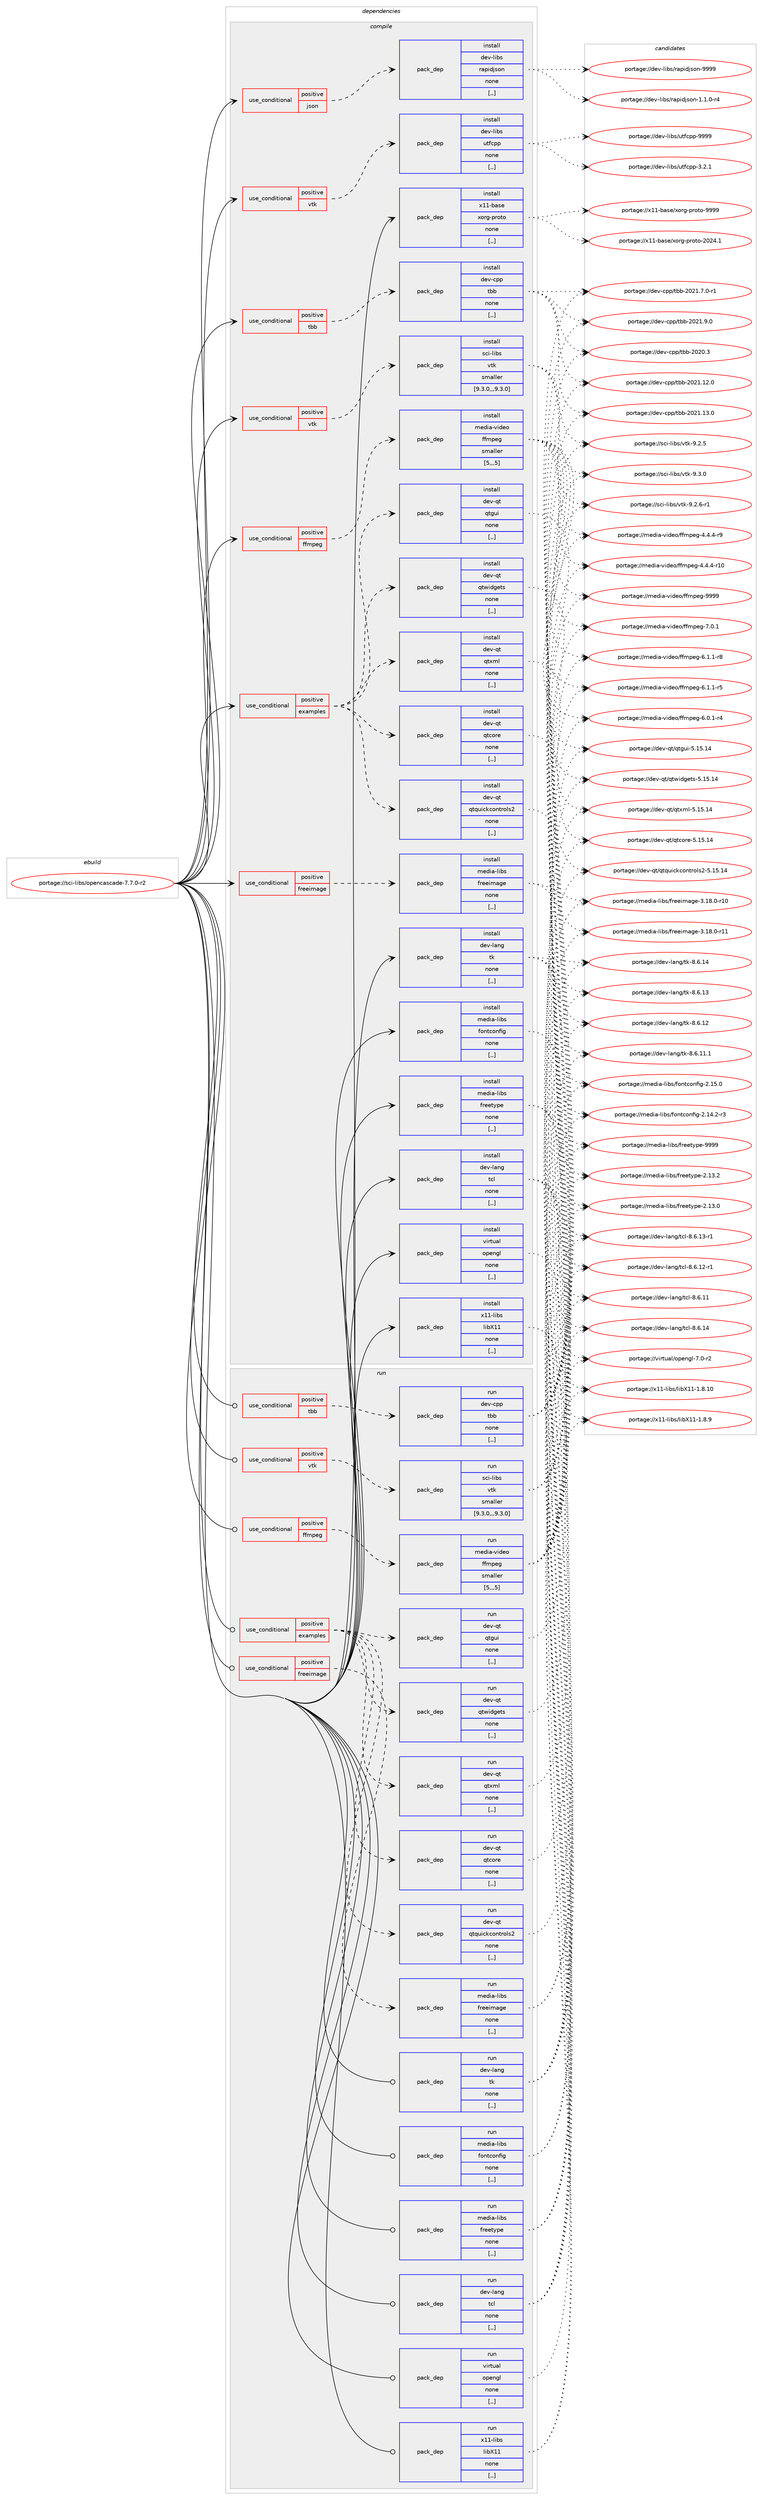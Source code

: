 digraph prolog {

# *************
# Graph options
# *************

newrank=true;
concentrate=true;
compound=true;
graph [rankdir=LR,fontname=Helvetica,fontsize=10,ranksep=1.5];#, ranksep=2.5, nodesep=0.2];
edge  [arrowhead=vee];
node  [fontname=Helvetica,fontsize=10];

# **********
# The ebuild
# **********

subgraph cluster_leftcol {
color=gray;
label=<<i>ebuild</i>>;
id [label="portage://sci-libs/opencascade-7.7.0-r2", color=red, width=4, href="../sci-libs/opencascade-7.7.0-r2.svg"];
}

# ****************
# The dependencies
# ****************

subgraph cluster_midcol {
color=gray;
label=<<i>dependencies</i>>;
subgraph cluster_compile {
fillcolor="#eeeeee";
style=filled;
label=<<i>compile</i>>;
subgraph cond107157 {
dependency404727 [label=<<TABLE BORDER="0" CELLBORDER="1" CELLSPACING="0" CELLPADDING="4"><TR><TD ROWSPAN="3" CELLPADDING="10">use_conditional</TD></TR><TR><TD>positive</TD></TR><TR><TD>examples</TD></TR></TABLE>>, shape=none, color=red];
subgraph pack294697 {
dependency404728 [label=<<TABLE BORDER="0" CELLBORDER="1" CELLSPACING="0" CELLPADDING="4" WIDTH="220"><TR><TD ROWSPAN="6" CELLPADDING="30">pack_dep</TD></TR><TR><TD WIDTH="110">install</TD></TR><TR><TD>dev-qt</TD></TR><TR><TD>qtcore</TD></TR><TR><TD>none</TD></TR><TR><TD>[,,]</TD></TR></TABLE>>, shape=none, color=blue];
}
dependency404727:e -> dependency404728:w [weight=20,style="dashed",arrowhead="vee"];
subgraph pack294698 {
dependency404729 [label=<<TABLE BORDER="0" CELLBORDER="1" CELLSPACING="0" CELLPADDING="4" WIDTH="220"><TR><TD ROWSPAN="6" CELLPADDING="30">pack_dep</TD></TR><TR><TD WIDTH="110">install</TD></TR><TR><TD>dev-qt</TD></TR><TR><TD>qtgui</TD></TR><TR><TD>none</TD></TR><TR><TD>[,,]</TD></TR></TABLE>>, shape=none, color=blue];
}
dependency404727:e -> dependency404729:w [weight=20,style="dashed",arrowhead="vee"];
subgraph pack294699 {
dependency404730 [label=<<TABLE BORDER="0" CELLBORDER="1" CELLSPACING="0" CELLPADDING="4" WIDTH="220"><TR><TD ROWSPAN="6" CELLPADDING="30">pack_dep</TD></TR><TR><TD WIDTH="110">install</TD></TR><TR><TD>dev-qt</TD></TR><TR><TD>qtquickcontrols2</TD></TR><TR><TD>none</TD></TR><TR><TD>[,,]</TD></TR></TABLE>>, shape=none, color=blue];
}
dependency404727:e -> dependency404730:w [weight=20,style="dashed",arrowhead="vee"];
subgraph pack294700 {
dependency404731 [label=<<TABLE BORDER="0" CELLBORDER="1" CELLSPACING="0" CELLPADDING="4" WIDTH="220"><TR><TD ROWSPAN="6" CELLPADDING="30">pack_dep</TD></TR><TR><TD WIDTH="110">install</TD></TR><TR><TD>dev-qt</TD></TR><TR><TD>qtwidgets</TD></TR><TR><TD>none</TD></TR><TR><TD>[,,]</TD></TR></TABLE>>, shape=none, color=blue];
}
dependency404727:e -> dependency404731:w [weight=20,style="dashed",arrowhead="vee"];
subgraph pack294701 {
dependency404732 [label=<<TABLE BORDER="0" CELLBORDER="1" CELLSPACING="0" CELLPADDING="4" WIDTH="220"><TR><TD ROWSPAN="6" CELLPADDING="30">pack_dep</TD></TR><TR><TD WIDTH="110">install</TD></TR><TR><TD>dev-qt</TD></TR><TR><TD>qtxml</TD></TR><TR><TD>none</TD></TR><TR><TD>[,,]</TD></TR></TABLE>>, shape=none, color=blue];
}
dependency404727:e -> dependency404732:w [weight=20,style="dashed",arrowhead="vee"];
}
id:e -> dependency404727:w [weight=20,style="solid",arrowhead="vee"];
subgraph cond107158 {
dependency404733 [label=<<TABLE BORDER="0" CELLBORDER="1" CELLSPACING="0" CELLPADDING="4"><TR><TD ROWSPAN="3" CELLPADDING="10">use_conditional</TD></TR><TR><TD>positive</TD></TR><TR><TD>ffmpeg</TD></TR></TABLE>>, shape=none, color=red];
subgraph pack294702 {
dependency404734 [label=<<TABLE BORDER="0" CELLBORDER="1" CELLSPACING="0" CELLPADDING="4" WIDTH="220"><TR><TD ROWSPAN="6" CELLPADDING="30">pack_dep</TD></TR><TR><TD WIDTH="110">install</TD></TR><TR><TD>media-video</TD></TR><TR><TD>ffmpeg</TD></TR><TR><TD>smaller</TD></TR><TR><TD>[5,,,5]</TD></TR></TABLE>>, shape=none, color=blue];
}
dependency404733:e -> dependency404734:w [weight=20,style="dashed",arrowhead="vee"];
}
id:e -> dependency404733:w [weight=20,style="solid",arrowhead="vee"];
subgraph cond107159 {
dependency404735 [label=<<TABLE BORDER="0" CELLBORDER="1" CELLSPACING="0" CELLPADDING="4"><TR><TD ROWSPAN="3" CELLPADDING="10">use_conditional</TD></TR><TR><TD>positive</TD></TR><TR><TD>freeimage</TD></TR></TABLE>>, shape=none, color=red];
subgraph pack294703 {
dependency404736 [label=<<TABLE BORDER="0" CELLBORDER="1" CELLSPACING="0" CELLPADDING="4" WIDTH="220"><TR><TD ROWSPAN="6" CELLPADDING="30">pack_dep</TD></TR><TR><TD WIDTH="110">install</TD></TR><TR><TD>media-libs</TD></TR><TR><TD>freeimage</TD></TR><TR><TD>none</TD></TR><TR><TD>[,,]</TD></TR></TABLE>>, shape=none, color=blue];
}
dependency404735:e -> dependency404736:w [weight=20,style="dashed",arrowhead="vee"];
}
id:e -> dependency404735:w [weight=20,style="solid",arrowhead="vee"];
subgraph cond107160 {
dependency404737 [label=<<TABLE BORDER="0" CELLBORDER="1" CELLSPACING="0" CELLPADDING="4"><TR><TD ROWSPAN="3" CELLPADDING="10">use_conditional</TD></TR><TR><TD>positive</TD></TR><TR><TD>json</TD></TR></TABLE>>, shape=none, color=red];
subgraph pack294704 {
dependency404738 [label=<<TABLE BORDER="0" CELLBORDER="1" CELLSPACING="0" CELLPADDING="4" WIDTH="220"><TR><TD ROWSPAN="6" CELLPADDING="30">pack_dep</TD></TR><TR><TD WIDTH="110">install</TD></TR><TR><TD>dev-libs</TD></TR><TR><TD>rapidjson</TD></TR><TR><TD>none</TD></TR><TR><TD>[,,]</TD></TR></TABLE>>, shape=none, color=blue];
}
dependency404737:e -> dependency404738:w [weight=20,style="dashed",arrowhead="vee"];
}
id:e -> dependency404737:w [weight=20,style="solid",arrowhead="vee"];
subgraph cond107161 {
dependency404739 [label=<<TABLE BORDER="0" CELLBORDER="1" CELLSPACING="0" CELLPADDING="4"><TR><TD ROWSPAN="3" CELLPADDING="10">use_conditional</TD></TR><TR><TD>positive</TD></TR><TR><TD>tbb</TD></TR></TABLE>>, shape=none, color=red];
subgraph pack294705 {
dependency404740 [label=<<TABLE BORDER="0" CELLBORDER="1" CELLSPACING="0" CELLPADDING="4" WIDTH="220"><TR><TD ROWSPAN="6" CELLPADDING="30">pack_dep</TD></TR><TR><TD WIDTH="110">install</TD></TR><TR><TD>dev-cpp</TD></TR><TR><TD>tbb</TD></TR><TR><TD>none</TD></TR><TR><TD>[,,]</TD></TR></TABLE>>, shape=none, color=blue];
}
dependency404739:e -> dependency404740:w [weight=20,style="dashed",arrowhead="vee"];
}
id:e -> dependency404739:w [weight=20,style="solid",arrowhead="vee"];
subgraph cond107162 {
dependency404741 [label=<<TABLE BORDER="0" CELLBORDER="1" CELLSPACING="0" CELLPADDING="4"><TR><TD ROWSPAN="3" CELLPADDING="10">use_conditional</TD></TR><TR><TD>positive</TD></TR><TR><TD>vtk</TD></TR></TABLE>>, shape=none, color=red];
subgraph pack294706 {
dependency404742 [label=<<TABLE BORDER="0" CELLBORDER="1" CELLSPACING="0" CELLPADDING="4" WIDTH="220"><TR><TD ROWSPAN="6" CELLPADDING="30">pack_dep</TD></TR><TR><TD WIDTH="110">install</TD></TR><TR><TD>dev-libs</TD></TR><TR><TD>utfcpp</TD></TR><TR><TD>none</TD></TR><TR><TD>[,,]</TD></TR></TABLE>>, shape=none, color=blue];
}
dependency404741:e -> dependency404742:w [weight=20,style="dashed",arrowhead="vee"];
}
id:e -> dependency404741:w [weight=20,style="solid",arrowhead="vee"];
subgraph cond107163 {
dependency404743 [label=<<TABLE BORDER="0" CELLBORDER="1" CELLSPACING="0" CELLPADDING="4"><TR><TD ROWSPAN="3" CELLPADDING="10">use_conditional</TD></TR><TR><TD>positive</TD></TR><TR><TD>vtk</TD></TR></TABLE>>, shape=none, color=red];
subgraph pack294707 {
dependency404744 [label=<<TABLE BORDER="0" CELLBORDER="1" CELLSPACING="0" CELLPADDING="4" WIDTH="220"><TR><TD ROWSPAN="6" CELLPADDING="30">pack_dep</TD></TR><TR><TD WIDTH="110">install</TD></TR><TR><TD>sci-libs</TD></TR><TR><TD>vtk</TD></TR><TR><TD>smaller</TD></TR><TR><TD>[9.3.0,,,9.3.0]</TD></TR></TABLE>>, shape=none, color=blue];
}
dependency404743:e -> dependency404744:w [weight=20,style="dashed",arrowhead="vee"];
}
id:e -> dependency404743:w [weight=20,style="solid",arrowhead="vee"];
subgraph pack294708 {
dependency404745 [label=<<TABLE BORDER="0" CELLBORDER="1" CELLSPACING="0" CELLPADDING="4" WIDTH="220"><TR><TD ROWSPAN="6" CELLPADDING="30">pack_dep</TD></TR><TR><TD WIDTH="110">install</TD></TR><TR><TD>dev-lang</TD></TR><TR><TD>tcl</TD></TR><TR><TD>none</TD></TR><TR><TD>[,,]</TD></TR></TABLE>>, shape=none, color=blue];
}
id:e -> dependency404745:w [weight=20,style="solid",arrowhead="vee"];
subgraph pack294709 {
dependency404746 [label=<<TABLE BORDER="0" CELLBORDER="1" CELLSPACING="0" CELLPADDING="4" WIDTH="220"><TR><TD ROWSPAN="6" CELLPADDING="30">pack_dep</TD></TR><TR><TD WIDTH="110">install</TD></TR><TR><TD>dev-lang</TD></TR><TR><TD>tk</TD></TR><TR><TD>none</TD></TR><TR><TD>[,,]</TD></TR></TABLE>>, shape=none, color=blue];
}
id:e -> dependency404746:w [weight=20,style="solid",arrowhead="vee"];
subgraph pack294710 {
dependency404747 [label=<<TABLE BORDER="0" CELLBORDER="1" CELLSPACING="0" CELLPADDING="4" WIDTH="220"><TR><TD ROWSPAN="6" CELLPADDING="30">pack_dep</TD></TR><TR><TD WIDTH="110">install</TD></TR><TR><TD>media-libs</TD></TR><TR><TD>fontconfig</TD></TR><TR><TD>none</TD></TR><TR><TD>[,,]</TD></TR></TABLE>>, shape=none, color=blue];
}
id:e -> dependency404747:w [weight=20,style="solid",arrowhead="vee"];
subgraph pack294711 {
dependency404748 [label=<<TABLE BORDER="0" CELLBORDER="1" CELLSPACING="0" CELLPADDING="4" WIDTH="220"><TR><TD ROWSPAN="6" CELLPADDING="30">pack_dep</TD></TR><TR><TD WIDTH="110">install</TD></TR><TR><TD>media-libs</TD></TR><TR><TD>freetype</TD></TR><TR><TD>none</TD></TR><TR><TD>[,,]</TD></TR></TABLE>>, shape=none, color=blue];
}
id:e -> dependency404748:w [weight=20,style="solid",arrowhead="vee"];
subgraph pack294712 {
dependency404749 [label=<<TABLE BORDER="0" CELLBORDER="1" CELLSPACING="0" CELLPADDING="4" WIDTH="220"><TR><TD ROWSPAN="6" CELLPADDING="30">pack_dep</TD></TR><TR><TD WIDTH="110">install</TD></TR><TR><TD>virtual</TD></TR><TR><TD>opengl</TD></TR><TR><TD>none</TD></TR><TR><TD>[,,]</TD></TR></TABLE>>, shape=none, color=blue];
}
id:e -> dependency404749:w [weight=20,style="solid",arrowhead="vee"];
subgraph pack294713 {
dependency404750 [label=<<TABLE BORDER="0" CELLBORDER="1" CELLSPACING="0" CELLPADDING="4" WIDTH="220"><TR><TD ROWSPAN="6" CELLPADDING="30">pack_dep</TD></TR><TR><TD WIDTH="110">install</TD></TR><TR><TD>x11-base</TD></TR><TR><TD>xorg-proto</TD></TR><TR><TD>none</TD></TR><TR><TD>[,,]</TD></TR></TABLE>>, shape=none, color=blue];
}
id:e -> dependency404750:w [weight=20,style="solid",arrowhead="vee"];
subgraph pack294714 {
dependency404751 [label=<<TABLE BORDER="0" CELLBORDER="1" CELLSPACING="0" CELLPADDING="4" WIDTH="220"><TR><TD ROWSPAN="6" CELLPADDING="30">pack_dep</TD></TR><TR><TD WIDTH="110">install</TD></TR><TR><TD>x11-libs</TD></TR><TR><TD>libX11</TD></TR><TR><TD>none</TD></TR><TR><TD>[,,]</TD></TR></TABLE>>, shape=none, color=blue];
}
id:e -> dependency404751:w [weight=20,style="solid",arrowhead="vee"];
}
subgraph cluster_compileandrun {
fillcolor="#eeeeee";
style=filled;
label=<<i>compile and run</i>>;
}
subgraph cluster_run {
fillcolor="#eeeeee";
style=filled;
label=<<i>run</i>>;
subgraph cond107164 {
dependency404752 [label=<<TABLE BORDER="0" CELLBORDER="1" CELLSPACING="0" CELLPADDING="4"><TR><TD ROWSPAN="3" CELLPADDING="10">use_conditional</TD></TR><TR><TD>positive</TD></TR><TR><TD>examples</TD></TR></TABLE>>, shape=none, color=red];
subgraph pack294715 {
dependency404753 [label=<<TABLE BORDER="0" CELLBORDER="1" CELLSPACING="0" CELLPADDING="4" WIDTH="220"><TR><TD ROWSPAN="6" CELLPADDING="30">pack_dep</TD></TR><TR><TD WIDTH="110">run</TD></TR><TR><TD>dev-qt</TD></TR><TR><TD>qtcore</TD></TR><TR><TD>none</TD></TR><TR><TD>[,,]</TD></TR></TABLE>>, shape=none, color=blue];
}
dependency404752:e -> dependency404753:w [weight=20,style="dashed",arrowhead="vee"];
subgraph pack294716 {
dependency404754 [label=<<TABLE BORDER="0" CELLBORDER="1" CELLSPACING="0" CELLPADDING="4" WIDTH="220"><TR><TD ROWSPAN="6" CELLPADDING="30">pack_dep</TD></TR><TR><TD WIDTH="110">run</TD></TR><TR><TD>dev-qt</TD></TR><TR><TD>qtgui</TD></TR><TR><TD>none</TD></TR><TR><TD>[,,]</TD></TR></TABLE>>, shape=none, color=blue];
}
dependency404752:e -> dependency404754:w [weight=20,style="dashed",arrowhead="vee"];
subgraph pack294717 {
dependency404755 [label=<<TABLE BORDER="0" CELLBORDER="1" CELLSPACING="0" CELLPADDING="4" WIDTH="220"><TR><TD ROWSPAN="6" CELLPADDING="30">pack_dep</TD></TR><TR><TD WIDTH="110">run</TD></TR><TR><TD>dev-qt</TD></TR><TR><TD>qtquickcontrols2</TD></TR><TR><TD>none</TD></TR><TR><TD>[,,]</TD></TR></TABLE>>, shape=none, color=blue];
}
dependency404752:e -> dependency404755:w [weight=20,style="dashed",arrowhead="vee"];
subgraph pack294718 {
dependency404756 [label=<<TABLE BORDER="0" CELLBORDER="1" CELLSPACING="0" CELLPADDING="4" WIDTH="220"><TR><TD ROWSPAN="6" CELLPADDING="30">pack_dep</TD></TR><TR><TD WIDTH="110">run</TD></TR><TR><TD>dev-qt</TD></TR><TR><TD>qtwidgets</TD></TR><TR><TD>none</TD></TR><TR><TD>[,,]</TD></TR></TABLE>>, shape=none, color=blue];
}
dependency404752:e -> dependency404756:w [weight=20,style="dashed",arrowhead="vee"];
subgraph pack294719 {
dependency404757 [label=<<TABLE BORDER="0" CELLBORDER="1" CELLSPACING="0" CELLPADDING="4" WIDTH="220"><TR><TD ROWSPAN="6" CELLPADDING="30">pack_dep</TD></TR><TR><TD WIDTH="110">run</TD></TR><TR><TD>dev-qt</TD></TR><TR><TD>qtxml</TD></TR><TR><TD>none</TD></TR><TR><TD>[,,]</TD></TR></TABLE>>, shape=none, color=blue];
}
dependency404752:e -> dependency404757:w [weight=20,style="dashed",arrowhead="vee"];
}
id:e -> dependency404752:w [weight=20,style="solid",arrowhead="odot"];
subgraph cond107165 {
dependency404758 [label=<<TABLE BORDER="0" CELLBORDER="1" CELLSPACING="0" CELLPADDING="4"><TR><TD ROWSPAN="3" CELLPADDING="10">use_conditional</TD></TR><TR><TD>positive</TD></TR><TR><TD>ffmpeg</TD></TR></TABLE>>, shape=none, color=red];
subgraph pack294720 {
dependency404759 [label=<<TABLE BORDER="0" CELLBORDER="1" CELLSPACING="0" CELLPADDING="4" WIDTH="220"><TR><TD ROWSPAN="6" CELLPADDING="30">pack_dep</TD></TR><TR><TD WIDTH="110">run</TD></TR><TR><TD>media-video</TD></TR><TR><TD>ffmpeg</TD></TR><TR><TD>smaller</TD></TR><TR><TD>[5,,,5]</TD></TR></TABLE>>, shape=none, color=blue];
}
dependency404758:e -> dependency404759:w [weight=20,style="dashed",arrowhead="vee"];
}
id:e -> dependency404758:w [weight=20,style="solid",arrowhead="odot"];
subgraph cond107166 {
dependency404760 [label=<<TABLE BORDER="0" CELLBORDER="1" CELLSPACING="0" CELLPADDING="4"><TR><TD ROWSPAN="3" CELLPADDING="10">use_conditional</TD></TR><TR><TD>positive</TD></TR><TR><TD>freeimage</TD></TR></TABLE>>, shape=none, color=red];
subgraph pack294721 {
dependency404761 [label=<<TABLE BORDER="0" CELLBORDER="1" CELLSPACING="0" CELLPADDING="4" WIDTH="220"><TR><TD ROWSPAN="6" CELLPADDING="30">pack_dep</TD></TR><TR><TD WIDTH="110">run</TD></TR><TR><TD>media-libs</TD></TR><TR><TD>freeimage</TD></TR><TR><TD>none</TD></TR><TR><TD>[,,]</TD></TR></TABLE>>, shape=none, color=blue];
}
dependency404760:e -> dependency404761:w [weight=20,style="dashed",arrowhead="vee"];
}
id:e -> dependency404760:w [weight=20,style="solid",arrowhead="odot"];
subgraph cond107167 {
dependency404762 [label=<<TABLE BORDER="0" CELLBORDER="1" CELLSPACING="0" CELLPADDING="4"><TR><TD ROWSPAN="3" CELLPADDING="10">use_conditional</TD></TR><TR><TD>positive</TD></TR><TR><TD>tbb</TD></TR></TABLE>>, shape=none, color=red];
subgraph pack294722 {
dependency404763 [label=<<TABLE BORDER="0" CELLBORDER="1" CELLSPACING="0" CELLPADDING="4" WIDTH="220"><TR><TD ROWSPAN="6" CELLPADDING="30">pack_dep</TD></TR><TR><TD WIDTH="110">run</TD></TR><TR><TD>dev-cpp</TD></TR><TR><TD>tbb</TD></TR><TR><TD>none</TD></TR><TR><TD>[,,]</TD></TR></TABLE>>, shape=none, color=blue];
}
dependency404762:e -> dependency404763:w [weight=20,style="dashed",arrowhead="vee"];
}
id:e -> dependency404762:w [weight=20,style="solid",arrowhead="odot"];
subgraph cond107168 {
dependency404764 [label=<<TABLE BORDER="0" CELLBORDER="1" CELLSPACING="0" CELLPADDING="4"><TR><TD ROWSPAN="3" CELLPADDING="10">use_conditional</TD></TR><TR><TD>positive</TD></TR><TR><TD>vtk</TD></TR></TABLE>>, shape=none, color=red];
subgraph pack294723 {
dependency404765 [label=<<TABLE BORDER="0" CELLBORDER="1" CELLSPACING="0" CELLPADDING="4" WIDTH="220"><TR><TD ROWSPAN="6" CELLPADDING="30">pack_dep</TD></TR><TR><TD WIDTH="110">run</TD></TR><TR><TD>sci-libs</TD></TR><TR><TD>vtk</TD></TR><TR><TD>smaller</TD></TR><TR><TD>[9.3.0,,,9.3.0]</TD></TR></TABLE>>, shape=none, color=blue];
}
dependency404764:e -> dependency404765:w [weight=20,style="dashed",arrowhead="vee"];
}
id:e -> dependency404764:w [weight=20,style="solid",arrowhead="odot"];
subgraph pack294724 {
dependency404766 [label=<<TABLE BORDER="0" CELLBORDER="1" CELLSPACING="0" CELLPADDING="4" WIDTH="220"><TR><TD ROWSPAN="6" CELLPADDING="30">pack_dep</TD></TR><TR><TD WIDTH="110">run</TD></TR><TR><TD>dev-lang</TD></TR><TR><TD>tcl</TD></TR><TR><TD>none</TD></TR><TR><TD>[,,]</TD></TR></TABLE>>, shape=none, color=blue];
}
id:e -> dependency404766:w [weight=20,style="solid",arrowhead="odot"];
subgraph pack294725 {
dependency404767 [label=<<TABLE BORDER="0" CELLBORDER="1" CELLSPACING="0" CELLPADDING="4" WIDTH="220"><TR><TD ROWSPAN="6" CELLPADDING="30">pack_dep</TD></TR><TR><TD WIDTH="110">run</TD></TR><TR><TD>dev-lang</TD></TR><TR><TD>tk</TD></TR><TR><TD>none</TD></TR><TR><TD>[,,]</TD></TR></TABLE>>, shape=none, color=blue];
}
id:e -> dependency404767:w [weight=20,style="solid",arrowhead="odot"];
subgraph pack294726 {
dependency404768 [label=<<TABLE BORDER="0" CELLBORDER="1" CELLSPACING="0" CELLPADDING="4" WIDTH="220"><TR><TD ROWSPAN="6" CELLPADDING="30">pack_dep</TD></TR><TR><TD WIDTH="110">run</TD></TR><TR><TD>media-libs</TD></TR><TR><TD>fontconfig</TD></TR><TR><TD>none</TD></TR><TR><TD>[,,]</TD></TR></TABLE>>, shape=none, color=blue];
}
id:e -> dependency404768:w [weight=20,style="solid",arrowhead="odot"];
subgraph pack294727 {
dependency404769 [label=<<TABLE BORDER="0" CELLBORDER="1" CELLSPACING="0" CELLPADDING="4" WIDTH="220"><TR><TD ROWSPAN="6" CELLPADDING="30">pack_dep</TD></TR><TR><TD WIDTH="110">run</TD></TR><TR><TD>media-libs</TD></TR><TR><TD>freetype</TD></TR><TR><TD>none</TD></TR><TR><TD>[,,]</TD></TR></TABLE>>, shape=none, color=blue];
}
id:e -> dependency404769:w [weight=20,style="solid",arrowhead="odot"];
subgraph pack294728 {
dependency404770 [label=<<TABLE BORDER="0" CELLBORDER="1" CELLSPACING="0" CELLPADDING="4" WIDTH="220"><TR><TD ROWSPAN="6" CELLPADDING="30">pack_dep</TD></TR><TR><TD WIDTH="110">run</TD></TR><TR><TD>virtual</TD></TR><TR><TD>opengl</TD></TR><TR><TD>none</TD></TR><TR><TD>[,,]</TD></TR></TABLE>>, shape=none, color=blue];
}
id:e -> dependency404770:w [weight=20,style="solid",arrowhead="odot"];
subgraph pack294729 {
dependency404771 [label=<<TABLE BORDER="0" CELLBORDER="1" CELLSPACING="0" CELLPADDING="4" WIDTH="220"><TR><TD ROWSPAN="6" CELLPADDING="30">pack_dep</TD></TR><TR><TD WIDTH="110">run</TD></TR><TR><TD>x11-libs</TD></TR><TR><TD>libX11</TD></TR><TR><TD>none</TD></TR><TR><TD>[,,]</TD></TR></TABLE>>, shape=none, color=blue];
}
id:e -> dependency404771:w [weight=20,style="solid",arrowhead="odot"];
}
}

# **************
# The candidates
# **************

subgraph cluster_choices {
rank=same;
color=gray;
label=<<i>candidates</i>>;

subgraph choice294697 {
color=black;
nodesep=1;
choice1001011184511311647113116991111141014553464953464952 [label="portage://dev-qt/qtcore-5.15.14", color=red, width=4,href="../dev-qt/qtcore-5.15.14.svg"];
dependency404728:e -> choice1001011184511311647113116991111141014553464953464952:w [style=dotted,weight="100"];
}
subgraph choice294698 {
color=black;
nodesep=1;
choice10010111845113116471131161031171054553464953464952 [label="portage://dev-qt/qtgui-5.15.14", color=red, width=4,href="../dev-qt/qtgui-5.15.14.svg"];
dependency404729:e -> choice10010111845113116471131161031171054553464953464952:w [style=dotted,weight="100"];
}
subgraph choice294699 {
color=black;
nodesep=1;
choice10010111845113116471131161131171059910799111110116114111108115504553464953464952 [label="portage://dev-qt/qtquickcontrols2-5.15.14", color=red, width=4,href="../dev-qt/qtquickcontrols2-5.15.14.svg"];
dependency404730:e -> choice10010111845113116471131161131171059910799111110116114111108115504553464953464952:w [style=dotted,weight="100"];
}
subgraph choice294700 {
color=black;
nodesep=1;
choice10010111845113116471131161191051001031011161154553464953464952 [label="portage://dev-qt/qtwidgets-5.15.14", color=red, width=4,href="../dev-qt/qtwidgets-5.15.14.svg"];
dependency404731:e -> choice10010111845113116471131161191051001031011161154553464953464952:w [style=dotted,weight="100"];
}
subgraph choice294701 {
color=black;
nodesep=1;
choice10010111845113116471131161201091084553464953464952 [label="portage://dev-qt/qtxml-5.15.14", color=red, width=4,href="../dev-qt/qtxml-5.15.14.svg"];
dependency404732:e -> choice10010111845113116471131161201091084553464953464952:w [style=dotted,weight="100"];
}
subgraph choice294702 {
color=black;
nodesep=1;
choice1091011001059745118105100101111471021021091121011034557575757 [label="portage://media-video/ffmpeg-9999", color=red, width=4,href="../media-video/ffmpeg-9999.svg"];
choice109101100105974511810510010111147102102109112101103455546484649 [label="portage://media-video/ffmpeg-7.0.1", color=red, width=4,href="../media-video/ffmpeg-7.0.1.svg"];
choice1091011001059745118105100101111471021021091121011034554464946494511456 [label="portage://media-video/ffmpeg-6.1.1-r8", color=red, width=4,href="../media-video/ffmpeg-6.1.1-r8.svg"];
choice1091011001059745118105100101111471021021091121011034554464946494511453 [label="portage://media-video/ffmpeg-6.1.1-r5", color=red, width=4,href="../media-video/ffmpeg-6.1.1-r5.svg"];
choice1091011001059745118105100101111471021021091121011034554464846494511452 [label="portage://media-video/ffmpeg-6.0.1-r4", color=red, width=4,href="../media-video/ffmpeg-6.0.1-r4.svg"];
choice1091011001059745118105100101111471021021091121011034552465246524511457 [label="portage://media-video/ffmpeg-4.4.4-r9", color=red, width=4,href="../media-video/ffmpeg-4.4.4-r9.svg"];
choice109101100105974511810510010111147102102109112101103455246524652451144948 [label="portage://media-video/ffmpeg-4.4.4-r10", color=red, width=4,href="../media-video/ffmpeg-4.4.4-r10.svg"];
dependency404734:e -> choice1091011001059745118105100101111471021021091121011034557575757:w [style=dotted,weight="100"];
dependency404734:e -> choice109101100105974511810510010111147102102109112101103455546484649:w [style=dotted,weight="100"];
dependency404734:e -> choice1091011001059745118105100101111471021021091121011034554464946494511456:w [style=dotted,weight="100"];
dependency404734:e -> choice1091011001059745118105100101111471021021091121011034554464946494511453:w [style=dotted,weight="100"];
dependency404734:e -> choice1091011001059745118105100101111471021021091121011034554464846494511452:w [style=dotted,weight="100"];
dependency404734:e -> choice1091011001059745118105100101111471021021091121011034552465246524511457:w [style=dotted,weight="100"];
dependency404734:e -> choice109101100105974511810510010111147102102109112101103455246524652451144948:w [style=dotted,weight="100"];
}
subgraph choice294703 {
color=black;
nodesep=1;
choice109101100105974510810598115471021141011011051099710310145514649564648451144949 [label="portage://media-libs/freeimage-3.18.0-r11", color=red, width=4,href="../media-libs/freeimage-3.18.0-r11.svg"];
choice109101100105974510810598115471021141011011051099710310145514649564648451144948 [label="portage://media-libs/freeimage-3.18.0-r10", color=red, width=4,href="../media-libs/freeimage-3.18.0-r10.svg"];
dependency404736:e -> choice109101100105974510810598115471021141011011051099710310145514649564648451144949:w [style=dotted,weight="100"];
dependency404736:e -> choice109101100105974510810598115471021141011011051099710310145514649564648451144948:w [style=dotted,weight="100"];
}
subgraph choice294704 {
color=black;
nodesep=1;
choice100101118451081059811547114971121051001061151111104557575757 [label="portage://dev-libs/rapidjson-9999", color=red, width=4,href="../dev-libs/rapidjson-9999.svg"];
choice100101118451081059811547114971121051001061151111104549464946484511452 [label="portage://dev-libs/rapidjson-1.1.0-r4", color=red, width=4,href="../dev-libs/rapidjson-1.1.0-r4.svg"];
dependency404738:e -> choice100101118451081059811547114971121051001061151111104557575757:w [style=dotted,weight="100"];
dependency404738:e -> choice100101118451081059811547114971121051001061151111104549464946484511452:w [style=dotted,weight="100"];
}
subgraph choice294705 {
color=black;
nodesep=1;
choice100101118459911211247116989845504850494649514648 [label="portage://dev-cpp/tbb-2021.13.0", color=red, width=4,href="../dev-cpp/tbb-2021.13.0.svg"];
choice100101118459911211247116989845504850494649504648 [label="portage://dev-cpp/tbb-2021.12.0", color=red, width=4,href="../dev-cpp/tbb-2021.12.0.svg"];
choice1001011184599112112471169898455048504946574648 [label="portage://dev-cpp/tbb-2021.9.0", color=red, width=4,href="../dev-cpp/tbb-2021.9.0.svg"];
choice10010111845991121124711698984550485049465546484511449 [label="portage://dev-cpp/tbb-2021.7.0-r1", color=red, width=4,href="../dev-cpp/tbb-2021.7.0-r1.svg"];
choice100101118459911211247116989845504850484651 [label="portage://dev-cpp/tbb-2020.3", color=red, width=4,href="../dev-cpp/tbb-2020.3.svg"];
dependency404740:e -> choice100101118459911211247116989845504850494649514648:w [style=dotted,weight="100"];
dependency404740:e -> choice100101118459911211247116989845504850494649504648:w [style=dotted,weight="100"];
dependency404740:e -> choice1001011184599112112471169898455048504946574648:w [style=dotted,weight="100"];
dependency404740:e -> choice10010111845991121124711698984550485049465546484511449:w [style=dotted,weight="100"];
dependency404740:e -> choice100101118459911211247116989845504850484651:w [style=dotted,weight="100"];
}
subgraph choice294706 {
color=black;
nodesep=1;
choice100101118451081059811547117116102991121124557575757 [label="portage://dev-libs/utfcpp-9999", color=red, width=4,href="../dev-libs/utfcpp-9999.svg"];
choice10010111845108105981154711711610299112112455146504649 [label="portage://dev-libs/utfcpp-3.2.1", color=red, width=4,href="../dev-libs/utfcpp-3.2.1.svg"];
dependency404742:e -> choice100101118451081059811547117116102991121124557575757:w [style=dotted,weight="100"];
dependency404742:e -> choice10010111845108105981154711711610299112112455146504649:w [style=dotted,weight="100"];
}
subgraph choice294707 {
color=black;
nodesep=1;
choice11599105451081059811547118116107455746514648 [label="portage://sci-libs/vtk-9.3.0", color=red, width=4,href="../sci-libs/vtk-9.3.0.svg"];
choice115991054510810598115471181161074557465046544511449 [label="portage://sci-libs/vtk-9.2.6-r1", color=red, width=4,href="../sci-libs/vtk-9.2.6-r1.svg"];
choice11599105451081059811547118116107455746504653 [label="portage://sci-libs/vtk-9.2.5", color=red, width=4,href="../sci-libs/vtk-9.2.5.svg"];
dependency404744:e -> choice11599105451081059811547118116107455746514648:w [style=dotted,weight="100"];
dependency404744:e -> choice115991054510810598115471181161074557465046544511449:w [style=dotted,weight="100"];
dependency404744:e -> choice11599105451081059811547118116107455746504653:w [style=dotted,weight="100"];
}
subgraph choice294708 {
color=black;
nodesep=1;
choice1001011184510897110103471169910845564654464952 [label="portage://dev-lang/tcl-8.6.14", color=red, width=4,href="../dev-lang/tcl-8.6.14.svg"];
choice10010111845108971101034711699108455646544649514511449 [label="portage://dev-lang/tcl-8.6.13-r1", color=red, width=4,href="../dev-lang/tcl-8.6.13-r1.svg"];
choice10010111845108971101034711699108455646544649504511449 [label="portage://dev-lang/tcl-8.6.12-r1", color=red, width=4,href="../dev-lang/tcl-8.6.12-r1.svg"];
choice1001011184510897110103471169910845564654464949 [label="portage://dev-lang/tcl-8.6.11", color=red, width=4,href="../dev-lang/tcl-8.6.11.svg"];
dependency404745:e -> choice1001011184510897110103471169910845564654464952:w [style=dotted,weight="100"];
dependency404745:e -> choice10010111845108971101034711699108455646544649514511449:w [style=dotted,weight="100"];
dependency404745:e -> choice10010111845108971101034711699108455646544649504511449:w [style=dotted,weight="100"];
dependency404745:e -> choice1001011184510897110103471169910845564654464949:w [style=dotted,weight="100"];
}
subgraph choice294709 {
color=black;
nodesep=1;
choice10010111845108971101034711610745564654464952 [label="portage://dev-lang/tk-8.6.14", color=red, width=4,href="../dev-lang/tk-8.6.14.svg"];
choice10010111845108971101034711610745564654464951 [label="portage://dev-lang/tk-8.6.13", color=red, width=4,href="../dev-lang/tk-8.6.13.svg"];
choice10010111845108971101034711610745564654464950 [label="portage://dev-lang/tk-8.6.12", color=red, width=4,href="../dev-lang/tk-8.6.12.svg"];
choice100101118451089711010347116107455646544649494649 [label="portage://dev-lang/tk-8.6.11.1", color=red, width=4,href="../dev-lang/tk-8.6.11.1.svg"];
dependency404746:e -> choice10010111845108971101034711610745564654464952:w [style=dotted,weight="100"];
dependency404746:e -> choice10010111845108971101034711610745564654464951:w [style=dotted,weight="100"];
dependency404746:e -> choice10010111845108971101034711610745564654464950:w [style=dotted,weight="100"];
dependency404746:e -> choice100101118451089711010347116107455646544649494649:w [style=dotted,weight="100"];
}
subgraph choice294710 {
color=black;
nodesep=1;
choice109101100105974510810598115471021111101169911111010210510345504649534648 [label="portage://media-libs/fontconfig-2.15.0", color=red, width=4,href="../media-libs/fontconfig-2.15.0.svg"];
choice1091011001059745108105981154710211111011699111110102105103455046495246504511451 [label="portage://media-libs/fontconfig-2.14.2-r3", color=red, width=4,href="../media-libs/fontconfig-2.14.2-r3.svg"];
dependency404747:e -> choice109101100105974510810598115471021111101169911111010210510345504649534648:w [style=dotted,weight="100"];
dependency404747:e -> choice1091011001059745108105981154710211111011699111110102105103455046495246504511451:w [style=dotted,weight="100"];
}
subgraph choice294711 {
color=black;
nodesep=1;
choice109101100105974510810598115471021141011011161211121014557575757 [label="portage://media-libs/freetype-9999", color=red, width=4,href="../media-libs/freetype-9999.svg"];
choice1091011001059745108105981154710211410110111612111210145504649514650 [label="portage://media-libs/freetype-2.13.2", color=red, width=4,href="../media-libs/freetype-2.13.2.svg"];
choice1091011001059745108105981154710211410110111612111210145504649514648 [label="portage://media-libs/freetype-2.13.0", color=red, width=4,href="../media-libs/freetype-2.13.0.svg"];
dependency404748:e -> choice109101100105974510810598115471021141011011161211121014557575757:w [style=dotted,weight="100"];
dependency404748:e -> choice1091011001059745108105981154710211410110111612111210145504649514650:w [style=dotted,weight="100"];
dependency404748:e -> choice1091011001059745108105981154710211410110111612111210145504649514648:w [style=dotted,weight="100"];
}
subgraph choice294712 {
color=black;
nodesep=1;
choice1181051141161179710847111112101110103108455546484511450 [label="portage://virtual/opengl-7.0-r2", color=red, width=4,href="../virtual/opengl-7.0-r2.svg"];
dependency404749:e -> choice1181051141161179710847111112101110103108455546484511450:w [style=dotted,weight="100"];
}
subgraph choice294713 {
color=black;
nodesep=1;
choice120494945989711510147120111114103451121141111161114557575757 [label="portage://x11-base/xorg-proto-9999", color=red, width=4,href="../x11-base/xorg-proto-9999.svg"];
choice1204949459897115101471201111141034511211411111611145504850524649 [label="portage://x11-base/xorg-proto-2024.1", color=red, width=4,href="../x11-base/xorg-proto-2024.1.svg"];
dependency404750:e -> choice120494945989711510147120111114103451121141111161114557575757:w [style=dotted,weight="100"];
dependency404750:e -> choice1204949459897115101471201111141034511211411111611145504850524649:w [style=dotted,weight="100"];
}
subgraph choice294714 {
color=black;
nodesep=1;
choice12049494510810598115471081059888494945494656464948 [label="portage://x11-libs/libX11-1.8.10", color=red, width=4,href="../x11-libs/libX11-1.8.10.svg"];
choice120494945108105981154710810598884949454946564657 [label="portage://x11-libs/libX11-1.8.9", color=red, width=4,href="../x11-libs/libX11-1.8.9.svg"];
dependency404751:e -> choice12049494510810598115471081059888494945494656464948:w [style=dotted,weight="100"];
dependency404751:e -> choice120494945108105981154710810598884949454946564657:w [style=dotted,weight="100"];
}
subgraph choice294715 {
color=black;
nodesep=1;
choice1001011184511311647113116991111141014553464953464952 [label="portage://dev-qt/qtcore-5.15.14", color=red, width=4,href="../dev-qt/qtcore-5.15.14.svg"];
dependency404753:e -> choice1001011184511311647113116991111141014553464953464952:w [style=dotted,weight="100"];
}
subgraph choice294716 {
color=black;
nodesep=1;
choice10010111845113116471131161031171054553464953464952 [label="portage://dev-qt/qtgui-5.15.14", color=red, width=4,href="../dev-qt/qtgui-5.15.14.svg"];
dependency404754:e -> choice10010111845113116471131161031171054553464953464952:w [style=dotted,weight="100"];
}
subgraph choice294717 {
color=black;
nodesep=1;
choice10010111845113116471131161131171059910799111110116114111108115504553464953464952 [label="portage://dev-qt/qtquickcontrols2-5.15.14", color=red, width=4,href="../dev-qt/qtquickcontrols2-5.15.14.svg"];
dependency404755:e -> choice10010111845113116471131161131171059910799111110116114111108115504553464953464952:w [style=dotted,weight="100"];
}
subgraph choice294718 {
color=black;
nodesep=1;
choice10010111845113116471131161191051001031011161154553464953464952 [label="portage://dev-qt/qtwidgets-5.15.14", color=red, width=4,href="../dev-qt/qtwidgets-5.15.14.svg"];
dependency404756:e -> choice10010111845113116471131161191051001031011161154553464953464952:w [style=dotted,weight="100"];
}
subgraph choice294719 {
color=black;
nodesep=1;
choice10010111845113116471131161201091084553464953464952 [label="portage://dev-qt/qtxml-5.15.14", color=red, width=4,href="../dev-qt/qtxml-5.15.14.svg"];
dependency404757:e -> choice10010111845113116471131161201091084553464953464952:w [style=dotted,weight="100"];
}
subgraph choice294720 {
color=black;
nodesep=1;
choice1091011001059745118105100101111471021021091121011034557575757 [label="portage://media-video/ffmpeg-9999", color=red, width=4,href="../media-video/ffmpeg-9999.svg"];
choice109101100105974511810510010111147102102109112101103455546484649 [label="portage://media-video/ffmpeg-7.0.1", color=red, width=4,href="../media-video/ffmpeg-7.0.1.svg"];
choice1091011001059745118105100101111471021021091121011034554464946494511456 [label="portage://media-video/ffmpeg-6.1.1-r8", color=red, width=4,href="../media-video/ffmpeg-6.1.1-r8.svg"];
choice1091011001059745118105100101111471021021091121011034554464946494511453 [label="portage://media-video/ffmpeg-6.1.1-r5", color=red, width=4,href="../media-video/ffmpeg-6.1.1-r5.svg"];
choice1091011001059745118105100101111471021021091121011034554464846494511452 [label="portage://media-video/ffmpeg-6.0.1-r4", color=red, width=4,href="../media-video/ffmpeg-6.0.1-r4.svg"];
choice1091011001059745118105100101111471021021091121011034552465246524511457 [label="portage://media-video/ffmpeg-4.4.4-r9", color=red, width=4,href="../media-video/ffmpeg-4.4.4-r9.svg"];
choice109101100105974511810510010111147102102109112101103455246524652451144948 [label="portage://media-video/ffmpeg-4.4.4-r10", color=red, width=4,href="../media-video/ffmpeg-4.4.4-r10.svg"];
dependency404759:e -> choice1091011001059745118105100101111471021021091121011034557575757:w [style=dotted,weight="100"];
dependency404759:e -> choice109101100105974511810510010111147102102109112101103455546484649:w [style=dotted,weight="100"];
dependency404759:e -> choice1091011001059745118105100101111471021021091121011034554464946494511456:w [style=dotted,weight="100"];
dependency404759:e -> choice1091011001059745118105100101111471021021091121011034554464946494511453:w [style=dotted,weight="100"];
dependency404759:e -> choice1091011001059745118105100101111471021021091121011034554464846494511452:w [style=dotted,weight="100"];
dependency404759:e -> choice1091011001059745118105100101111471021021091121011034552465246524511457:w [style=dotted,weight="100"];
dependency404759:e -> choice109101100105974511810510010111147102102109112101103455246524652451144948:w [style=dotted,weight="100"];
}
subgraph choice294721 {
color=black;
nodesep=1;
choice109101100105974510810598115471021141011011051099710310145514649564648451144949 [label="portage://media-libs/freeimage-3.18.0-r11", color=red, width=4,href="../media-libs/freeimage-3.18.0-r11.svg"];
choice109101100105974510810598115471021141011011051099710310145514649564648451144948 [label="portage://media-libs/freeimage-3.18.0-r10", color=red, width=4,href="../media-libs/freeimage-3.18.0-r10.svg"];
dependency404761:e -> choice109101100105974510810598115471021141011011051099710310145514649564648451144949:w [style=dotted,weight="100"];
dependency404761:e -> choice109101100105974510810598115471021141011011051099710310145514649564648451144948:w [style=dotted,weight="100"];
}
subgraph choice294722 {
color=black;
nodesep=1;
choice100101118459911211247116989845504850494649514648 [label="portage://dev-cpp/tbb-2021.13.0", color=red, width=4,href="../dev-cpp/tbb-2021.13.0.svg"];
choice100101118459911211247116989845504850494649504648 [label="portage://dev-cpp/tbb-2021.12.0", color=red, width=4,href="../dev-cpp/tbb-2021.12.0.svg"];
choice1001011184599112112471169898455048504946574648 [label="portage://dev-cpp/tbb-2021.9.0", color=red, width=4,href="../dev-cpp/tbb-2021.9.0.svg"];
choice10010111845991121124711698984550485049465546484511449 [label="portage://dev-cpp/tbb-2021.7.0-r1", color=red, width=4,href="../dev-cpp/tbb-2021.7.0-r1.svg"];
choice100101118459911211247116989845504850484651 [label="portage://dev-cpp/tbb-2020.3", color=red, width=4,href="../dev-cpp/tbb-2020.3.svg"];
dependency404763:e -> choice100101118459911211247116989845504850494649514648:w [style=dotted,weight="100"];
dependency404763:e -> choice100101118459911211247116989845504850494649504648:w [style=dotted,weight="100"];
dependency404763:e -> choice1001011184599112112471169898455048504946574648:w [style=dotted,weight="100"];
dependency404763:e -> choice10010111845991121124711698984550485049465546484511449:w [style=dotted,weight="100"];
dependency404763:e -> choice100101118459911211247116989845504850484651:w [style=dotted,weight="100"];
}
subgraph choice294723 {
color=black;
nodesep=1;
choice11599105451081059811547118116107455746514648 [label="portage://sci-libs/vtk-9.3.0", color=red, width=4,href="../sci-libs/vtk-9.3.0.svg"];
choice115991054510810598115471181161074557465046544511449 [label="portage://sci-libs/vtk-9.2.6-r1", color=red, width=4,href="../sci-libs/vtk-9.2.6-r1.svg"];
choice11599105451081059811547118116107455746504653 [label="portage://sci-libs/vtk-9.2.5", color=red, width=4,href="../sci-libs/vtk-9.2.5.svg"];
dependency404765:e -> choice11599105451081059811547118116107455746514648:w [style=dotted,weight="100"];
dependency404765:e -> choice115991054510810598115471181161074557465046544511449:w [style=dotted,weight="100"];
dependency404765:e -> choice11599105451081059811547118116107455746504653:w [style=dotted,weight="100"];
}
subgraph choice294724 {
color=black;
nodesep=1;
choice1001011184510897110103471169910845564654464952 [label="portage://dev-lang/tcl-8.6.14", color=red, width=4,href="../dev-lang/tcl-8.6.14.svg"];
choice10010111845108971101034711699108455646544649514511449 [label="portage://dev-lang/tcl-8.6.13-r1", color=red, width=4,href="../dev-lang/tcl-8.6.13-r1.svg"];
choice10010111845108971101034711699108455646544649504511449 [label="portage://dev-lang/tcl-8.6.12-r1", color=red, width=4,href="../dev-lang/tcl-8.6.12-r1.svg"];
choice1001011184510897110103471169910845564654464949 [label="portage://dev-lang/tcl-8.6.11", color=red, width=4,href="../dev-lang/tcl-8.6.11.svg"];
dependency404766:e -> choice1001011184510897110103471169910845564654464952:w [style=dotted,weight="100"];
dependency404766:e -> choice10010111845108971101034711699108455646544649514511449:w [style=dotted,weight="100"];
dependency404766:e -> choice10010111845108971101034711699108455646544649504511449:w [style=dotted,weight="100"];
dependency404766:e -> choice1001011184510897110103471169910845564654464949:w [style=dotted,weight="100"];
}
subgraph choice294725 {
color=black;
nodesep=1;
choice10010111845108971101034711610745564654464952 [label="portage://dev-lang/tk-8.6.14", color=red, width=4,href="../dev-lang/tk-8.6.14.svg"];
choice10010111845108971101034711610745564654464951 [label="portage://dev-lang/tk-8.6.13", color=red, width=4,href="../dev-lang/tk-8.6.13.svg"];
choice10010111845108971101034711610745564654464950 [label="portage://dev-lang/tk-8.6.12", color=red, width=4,href="../dev-lang/tk-8.6.12.svg"];
choice100101118451089711010347116107455646544649494649 [label="portage://dev-lang/tk-8.6.11.1", color=red, width=4,href="../dev-lang/tk-8.6.11.1.svg"];
dependency404767:e -> choice10010111845108971101034711610745564654464952:w [style=dotted,weight="100"];
dependency404767:e -> choice10010111845108971101034711610745564654464951:w [style=dotted,weight="100"];
dependency404767:e -> choice10010111845108971101034711610745564654464950:w [style=dotted,weight="100"];
dependency404767:e -> choice100101118451089711010347116107455646544649494649:w [style=dotted,weight="100"];
}
subgraph choice294726 {
color=black;
nodesep=1;
choice109101100105974510810598115471021111101169911111010210510345504649534648 [label="portage://media-libs/fontconfig-2.15.0", color=red, width=4,href="../media-libs/fontconfig-2.15.0.svg"];
choice1091011001059745108105981154710211111011699111110102105103455046495246504511451 [label="portage://media-libs/fontconfig-2.14.2-r3", color=red, width=4,href="../media-libs/fontconfig-2.14.2-r3.svg"];
dependency404768:e -> choice109101100105974510810598115471021111101169911111010210510345504649534648:w [style=dotted,weight="100"];
dependency404768:e -> choice1091011001059745108105981154710211111011699111110102105103455046495246504511451:w [style=dotted,weight="100"];
}
subgraph choice294727 {
color=black;
nodesep=1;
choice109101100105974510810598115471021141011011161211121014557575757 [label="portage://media-libs/freetype-9999", color=red, width=4,href="../media-libs/freetype-9999.svg"];
choice1091011001059745108105981154710211410110111612111210145504649514650 [label="portage://media-libs/freetype-2.13.2", color=red, width=4,href="../media-libs/freetype-2.13.2.svg"];
choice1091011001059745108105981154710211410110111612111210145504649514648 [label="portage://media-libs/freetype-2.13.0", color=red, width=4,href="../media-libs/freetype-2.13.0.svg"];
dependency404769:e -> choice109101100105974510810598115471021141011011161211121014557575757:w [style=dotted,weight="100"];
dependency404769:e -> choice1091011001059745108105981154710211410110111612111210145504649514650:w [style=dotted,weight="100"];
dependency404769:e -> choice1091011001059745108105981154710211410110111612111210145504649514648:w [style=dotted,weight="100"];
}
subgraph choice294728 {
color=black;
nodesep=1;
choice1181051141161179710847111112101110103108455546484511450 [label="portage://virtual/opengl-7.0-r2", color=red, width=4,href="../virtual/opengl-7.0-r2.svg"];
dependency404770:e -> choice1181051141161179710847111112101110103108455546484511450:w [style=dotted,weight="100"];
}
subgraph choice294729 {
color=black;
nodesep=1;
choice12049494510810598115471081059888494945494656464948 [label="portage://x11-libs/libX11-1.8.10", color=red, width=4,href="../x11-libs/libX11-1.8.10.svg"];
choice120494945108105981154710810598884949454946564657 [label="portage://x11-libs/libX11-1.8.9", color=red, width=4,href="../x11-libs/libX11-1.8.9.svg"];
dependency404771:e -> choice12049494510810598115471081059888494945494656464948:w [style=dotted,weight="100"];
dependency404771:e -> choice120494945108105981154710810598884949454946564657:w [style=dotted,weight="100"];
}
}

}
